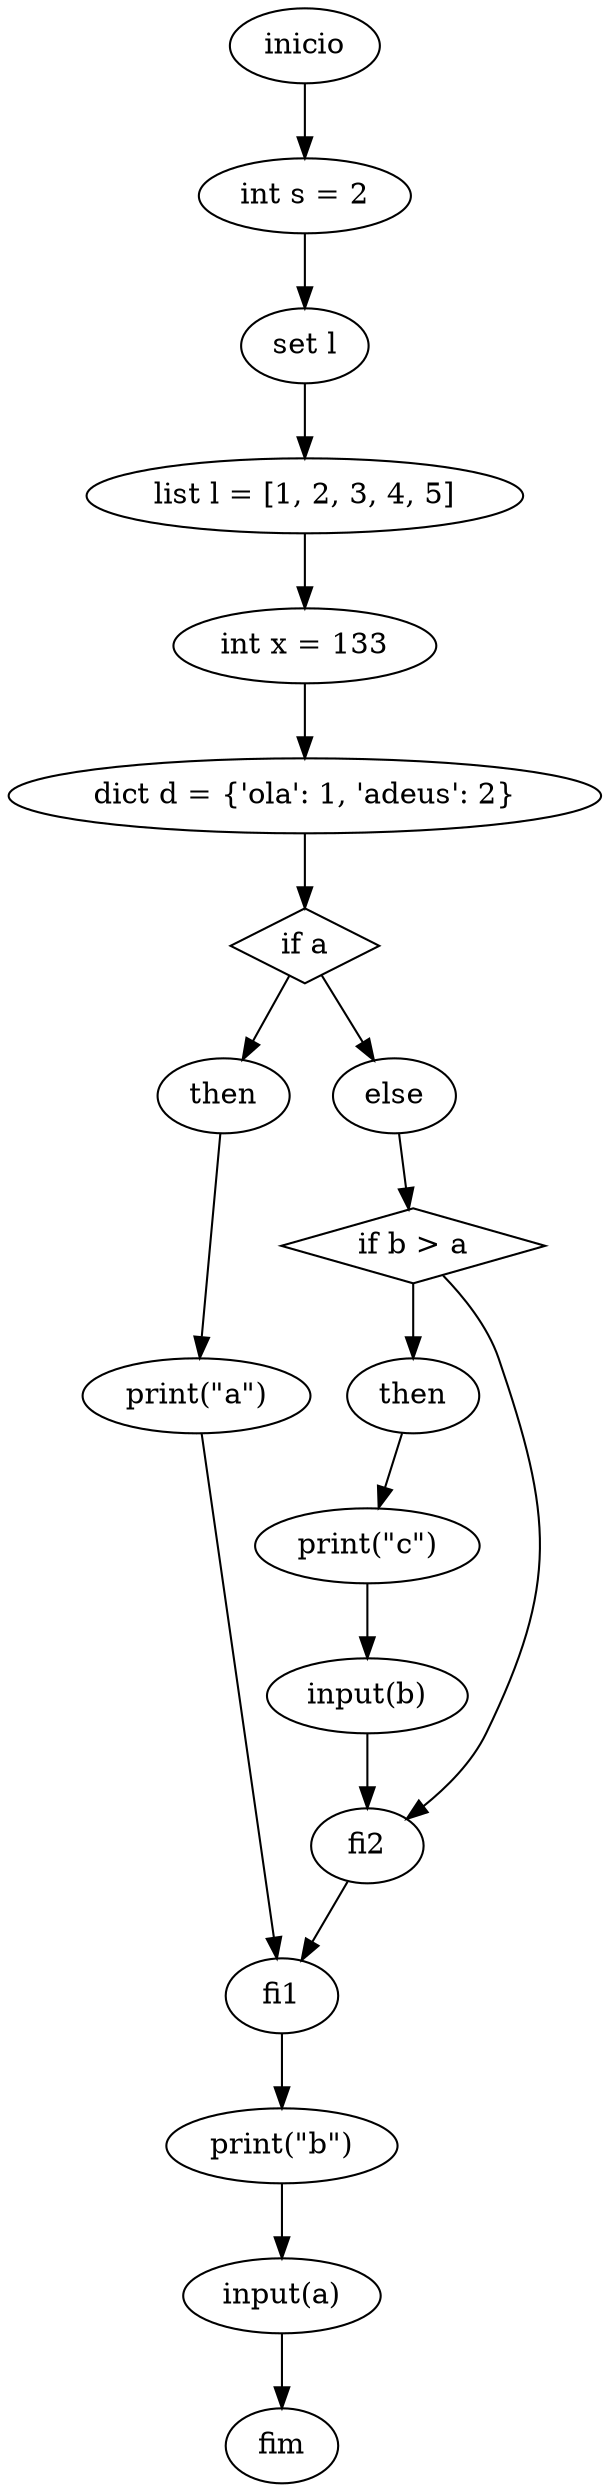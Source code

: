 digraph cfg {
	0 [label=inicio]
	1 [label="int s = 2"]
	0 -> 1
	2 [label="set l"]
	1 -> 2
	3 [label="list l = [1, 2, 3, 4, 5]"]
	2 -> 3
	4 [label="int x = 133"]
	3 -> 4
	5 [label="dict d = {'ola': 1, 'adeus': 2}"]
	4 -> 5
	6 [label="if a" shape=diamond]
	7 [label=then]
	6 -> 7
	8 [label=fi1]
	9 [label="print(\"a\")"]
	7 -> 9
	9 -> 8
	10 [label=else]
	6 -> 10
	11 [label="if b > a" shape=diamond]
	12 [label=then]
	11 -> 12
	13 [label=fi2]
	14 [label="print(\"c\")"]
	12 -> 14
	15 [label="input(b)"]
	14 -> 15
	15 -> 13
	10 -> 11
	11 -> 13
	13 -> 8
	5 -> 6
	16 [label="print(\"b\")"]
	8 -> 16
	17 [label="input(a)"]
	16 -> 17
	18 [label=fim]
	17 -> 18
}
